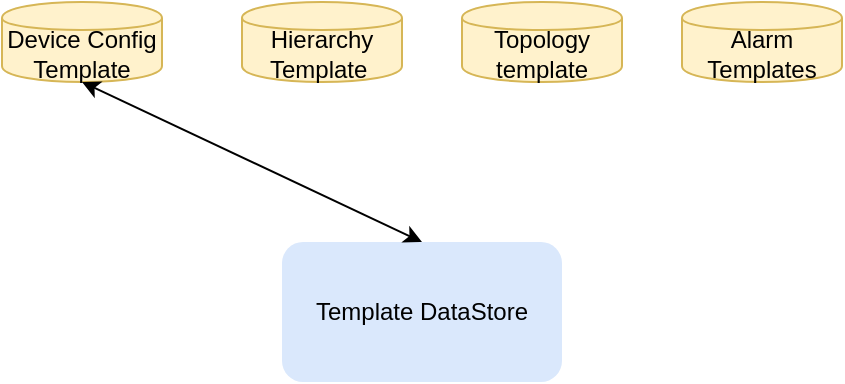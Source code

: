<mxfile version="12.1.3" type="github" pages="1"><diagram id="B4XK_0Hln9eRdX3QcIPv" name="Page-1"><mxGraphModel dx="1346" dy="859" grid="1" gridSize="10" guides="1" tooltips="1" connect="1" arrows="1" fold="1" page="1" pageScale="1" pageWidth="850" pageHeight="1100" math="0" shadow="0"><root><mxCell id="0"/><mxCell id="1" parent="0"/><mxCell id="PcscQ1ydCQ4jhYNcUpiW-1" value="Template DataStore" style="rounded=1;whiteSpace=wrap;html=1;fillColor=#dae8fc;strokeColor=none;" vertex="1" parent="1"><mxGeometry x="280" y="160" width="140" height="70" as="geometry"/></mxCell><mxCell id="PcscQ1ydCQ4jhYNcUpiW-2" value="Device Config Template" style="shape=cylinder;whiteSpace=wrap;html=1;boundedLbl=1;backgroundOutline=1;fillColor=#fff2cc;strokeColor=#d6b656;" vertex="1" parent="1"><mxGeometry x="140" y="40" width="80" height="40" as="geometry"/></mxCell><mxCell id="PcscQ1ydCQ4jhYNcUpiW-4" value="Hierarchy Template&amp;nbsp;" style="shape=cylinder;whiteSpace=wrap;html=1;boundedLbl=1;backgroundOutline=1;fillColor=#fff2cc;strokeColor=#d6b656;" vertex="1" parent="1"><mxGeometry x="260" y="40" width="80" height="40" as="geometry"/></mxCell><mxCell id="PcscQ1ydCQ4jhYNcUpiW-5" value="Topology template" style="shape=cylinder;whiteSpace=wrap;html=1;boundedLbl=1;backgroundOutline=1;fillColor=#fff2cc;strokeColor=#d6b656;" vertex="1" parent="1"><mxGeometry x="370" y="40" width="80" height="40" as="geometry"/></mxCell><mxCell id="PcscQ1ydCQ4jhYNcUpiW-6" value="Alarm Templates" style="shape=cylinder;whiteSpace=wrap;html=1;boundedLbl=1;backgroundOutline=1;fillColor=#fff2cc;strokeColor=#d6b656;" vertex="1" parent="1"><mxGeometry x="480" y="40" width="80" height="40" as="geometry"/></mxCell><mxCell id="PcscQ1ydCQ4jhYNcUpiW-7" value="" style="endArrow=classic;startArrow=classic;html=1;entryX=0.5;entryY=1;entryDx=0;entryDy=0;exitX=0.5;exitY=0;exitDx=0;exitDy=0;" edge="1" parent="1" source="PcscQ1ydCQ4jhYNcUpiW-1" target="PcscQ1ydCQ4jhYNcUpiW-2"><mxGeometry width="50" height="50" relative="1" as="geometry"><mxPoint x="140" y="300" as="sourcePoint"/><mxPoint x="190" y="250" as="targetPoint"/></mxGeometry></mxCell></root></mxGraphModel></diagram></mxfile>